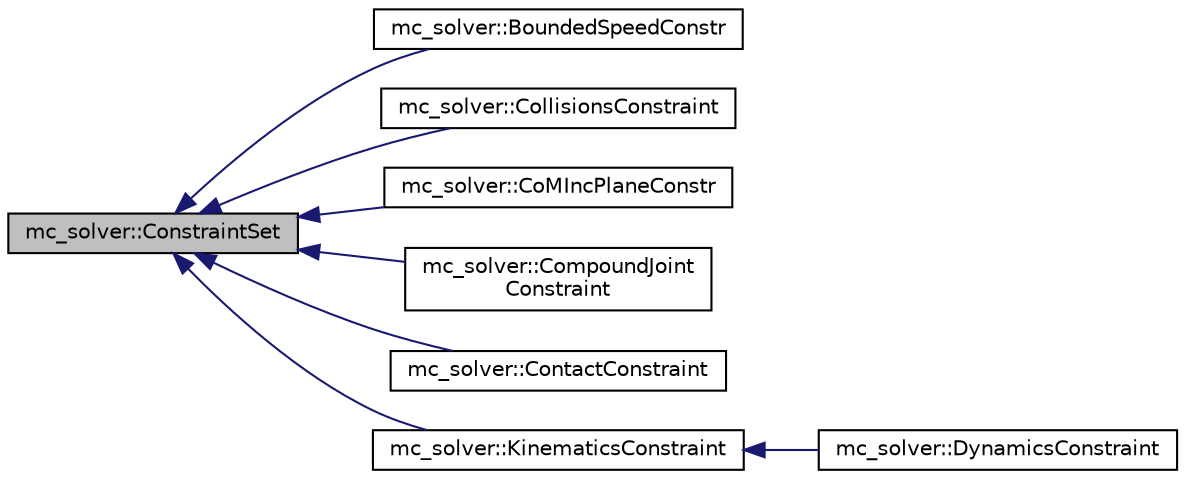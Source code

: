 digraph "mc_solver::ConstraintSet"
{
 // INTERACTIVE_SVG=YES
  edge [fontname="Helvetica",fontsize="10",labelfontname="Helvetica",labelfontsize="10"];
  node [fontname="Helvetica",fontsize="10",shape=record];
  rankdir="LR";
  Node0 [label="mc_solver::ConstraintSet",height=0.2,width=0.4,color="black", fillcolor="grey75", style="filled", fontcolor="black"];
  Node0 -> Node1 [dir="back",color="midnightblue",fontsize="10",style="solid",fontname="Helvetica"];
  Node1 [label="mc_solver::BoundedSpeedConstr",height=0.2,width=0.4,color="black", fillcolor="white", style="filled",URL="$structmc__solver_1_1BoundedSpeedConstr.html"];
  Node0 -> Node2 [dir="back",color="midnightblue",fontsize="10",style="solid",fontname="Helvetica"];
  Node2 [label="mc_solver::CollisionsConstraint",height=0.2,width=0.4,color="black", fillcolor="white", style="filled",URL="$structmc__solver_1_1CollisionsConstraint.html"];
  Node0 -> Node3 [dir="back",color="midnightblue",fontsize="10",style="solid",fontname="Helvetica"];
  Node3 [label="mc_solver::CoMIncPlaneConstr",height=0.2,width=0.4,color="black", fillcolor="white", style="filled",URL="$structmc__solver_1_1CoMIncPlaneConstr.html"];
  Node0 -> Node4 [dir="back",color="midnightblue",fontsize="10",style="solid",fontname="Helvetica"];
  Node4 [label="mc_solver::CompoundJoint\lConstraint",height=0.2,width=0.4,color="black", fillcolor="white", style="filled",URL="$structmc__solver_1_1CompoundJointConstraint.html"];
  Node0 -> Node5 [dir="back",color="midnightblue",fontsize="10",style="solid",fontname="Helvetica"];
  Node5 [label="mc_solver::ContactConstraint",height=0.2,width=0.4,color="black", fillcolor="white", style="filled",URL="$structmc__solver_1_1ContactConstraint.html"];
  Node0 -> Node6 [dir="back",color="midnightblue",fontsize="10",style="solid",fontname="Helvetica"];
  Node6 [label="mc_solver::KinematicsConstraint",height=0.2,width=0.4,color="black", fillcolor="white", style="filled",URL="$structmc__solver_1_1KinematicsConstraint.html"];
  Node6 -> Node7 [dir="back",color="midnightblue",fontsize="10",style="solid",fontname="Helvetica"];
  Node7 [label="mc_solver::DynamicsConstraint",height=0.2,width=0.4,color="black", fillcolor="white", style="filled",URL="$structmc__solver_1_1DynamicsConstraint.html"];
}
